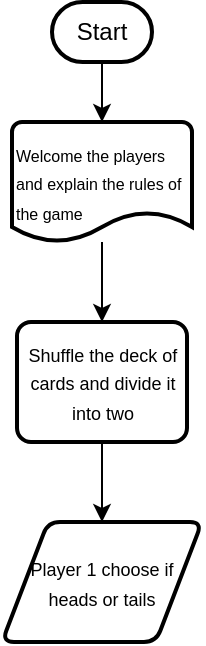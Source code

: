 <mxfile version="13.6.6" type="github">
  <diagram id="4dUsiJoH9ZfYqGRdszvZ" name="Page-1">
    <mxGraphModel dx="1038" dy="588" grid="1" gridSize="10" guides="1" tooltips="1" connect="1" arrows="1" fold="1" page="1" pageScale="1" pageWidth="850" pageHeight="1100" math="0" shadow="0">
      <root>
        <mxCell id="0" />
        <mxCell id="1" parent="0" />
        <mxCell id="2AzPYFqC1VUpjirZMAyk-1" value="Start" style="strokeWidth=2;html=1;shape=mxgraph.flowchart.terminator;whiteSpace=wrap;" parent="1" vertex="1">
          <mxGeometry x="40" y="30" width="50" height="30" as="geometry" />
        </mxCell>
        <mxCell id="R33rQzYfuyyXuHmHLndq-11" value="" style="edgeStyle=orthogonalEdgeStyle;rounded=0;orthogonalLoop=1;jettySize=auto;html=1;" edge="1" parent="1" source="R33rQzYfuyyXuHmHLndq-1" target="R33rQzYfuyyXuHmHLndq-8">
          <mxGeometry relative="1" as="geometry" />
        </mxCell>
        <mxCell id="R33rQzYfuyyXuHmHLndq-1" value="&lt;font style=&quot;font-size: 8px&quot;&gt;Welcome the players and explain the rules of the game&lt;/font&gt;" style="strokeWidth=2;html=1;shape=mxgraph.flowchart.document2;whiteSpace=wrap;size=0.25;align=left;" vertex="1" parent="1">
          <mxGeometry x="20" y="90" width="90" height="60" as="geometry" />
        </mxCell>
        <mxCell id="R33rQzYfuyyXuHmHLndq-2" value="" style="endArrow=classic;html=1;exitX=0.5;exitY=1;exitDx=0;exitDy=0;exitPerimeter=0;" edge="1" parent="1" source="2AzPYFqC1VUpjirZMAyk-1" target="R33rQzYfuyyXuHmHLndq-1">
          <mxGeometry width="50" height="50" relative="1" as="geometry">
            <mxPoint x="400" y="320" as="sourcePoint" />
            <mxPoint x="450" y="270" as="targetPoint" />
          </mxGeometry>
        </mxCell>
        <mxCell id="R33rQzYfuyyXuHmHLndq-17" value="" style="edgeStyle=orthogonalEdgeStyle;rounded=0;orthogonalLoop=1;jettySize=auto;html=1;" edge="1" parent="1" source="R33rQzYfuyyXuHmHLndq-8" target="R33rQzYfuyyXuHmHLndq-16">
          <mxGeometry relative="1" as="geometry" />
        </mxCell>
        <mxCell id="R33rQzYfuyyXuHmHLndq-8" value="&lt;span style=&quot;font-size: 9px&quot;&gt;Shuffle the deck of cards and divide it into two&lt;/span&gt;" style="rounded=1;whiteSpace=wrap;html=1;absoluteArcSize=1;arcSize=14;strokeWidth=2;" vertex="1" parent="1">
          <mxGeometry x="22.5" y="190" width="85" height="60" as="geometry" />
        </mxCell>
        <mxCell id="R33rQzYfuyyXuHmHLndq-16" value="&lt;span style=&quot;font-size: 9px&quot;&gt;Player 1 choose&amp;nbsp;if heads or tails&lt;/span&gt;" style="shape=parallelogram;html=1;strokeWidth=2;perimeter=parallelogramPerimeter;whiteSpace=wrap;rounded=1;arcSize=12;size=0.23;" vertex="1" parent="1">
          <mxGeometry x="15" y="290" width="100" height="60" as="geometry" />
        </mxCell>
      </root>
    </mxGraphModel>
  </diagram>
</mxfile>
